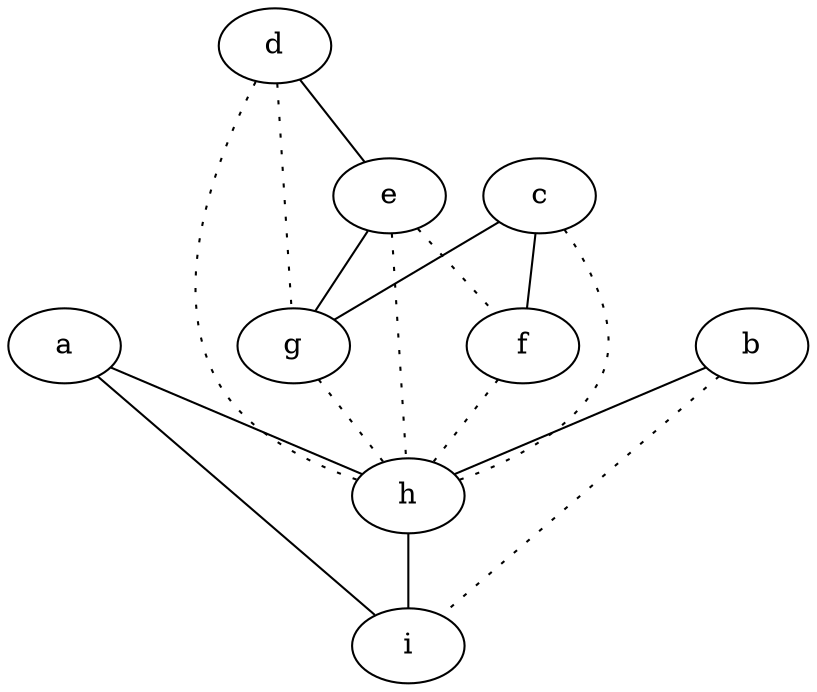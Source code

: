 graph {
a -- h;
a -- i;
b -- h;
b -- i [style=dotted];
c -- f;
c -- g;
c -- h [style=dotted];
d -- e;
d -- g [style=dotted];
d -- h [style=dotted];
e -- f [style=dotted];
e -- g;
e -- h [style=dotted];
f -- h [style=dotted];
g -- h [style=dotted];
h -- i;
}
